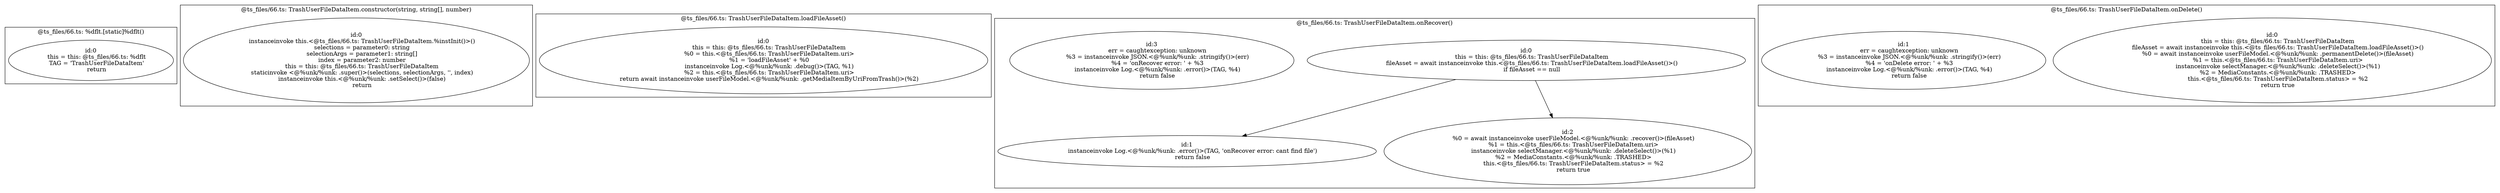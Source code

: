 digraph "66.ts" {
subgraph "cluster_@ts_files/66.ts: %dflt.[static]%dflt()" {
  label="@ts_files/66.ts: %dflt.[static]%dflt()";
  Node33280 [label="id:0
      this = this: @ts_files/66.ts: %dflt
      TAG = 'TrashUserFileDataItem'
      return"];
}
subgraph "cluster_@ts_files/66.ts: TrashUserFileDataItem.constructor(string, string[], number)" {
  label="@ts_files/66.ts: TrashUserFileDataItem.constructor(string, string[], number)";
  Node71930 [label="id:0
      instanceinvoke this.<@ts_files/66.ts: TrashUserFileDataItem.%instInit()>()
      selections = parameter0: string
      selectionArgs = parameter1: string[]
      index = parameter2: number
      this = this: @ts_files/66.ts: TrashUserFileDataItem
      staticinvoke <@%unk/%unk: .super()>(selections, selectionArgs, '', index)
      instanceinvoke this.<@%unk/%unk: .setSelect()>(false)
      return"];
}
subgraph "cluster_@ts_files/66.ts: TrashUserFileDataItem.loadFileAsset()" {
  label="@ts_files/66.ts: TrashUserFileDataItem.loadFileAsset()";
  Node49720 [label="id:0
      this = this: @ts_files/66.ts: TrashUserFileDataItem
      %0 = this.<@ts_files/66.ts: TrashUserFileDataItem.uri>
      %1 = 'loadFileAsset' + %0
      instanceinvoke Log.<@%unk/%unk: .debug()>(TAG, %1)
      %2 = this.<@ts_files/66.ts: TrashUserFileDataItem.uri>
      return await instanceinvoke userFileModel.<@%unk/%unk: .getMediaItemByUriFromTrash()>(%2)"];
}
subgraph "cluster_@ts_files/66.ts: TrashUserFileDataItem.onRecover()" {
  label="@ts_files/66.ts: TrashUserFileDataItem.onRecover()";
  Node46070 [label="id:0
      this = this: @ts_files/66.ts: TrashUserFileDataItem
      fileAsset = await instanceinvoke this.<@ts_files/66.ts: TrashUserFileDataItem.loadFileAsset()>()
      if fileAsset == null"];
  Node46071 [label="id:1
      instanceinvoke Log.<@%unk/%unk: .error()>(TAG, 'onRecover error: cant find file')
      return false"];
  Node46072 [label="id:2
      %0 = await instanceinvoke userFileModel.<@%unk/%unk: .recover()>(fileAsset)
      %1 = this.<@ts_files/66.ts: TrashUserFileDataItem.uri>
      instanceinvoke selectManager.<@%unk/%unk: .deleteSelect()>(%1)
      %2 = MediaConstants.<@%unk/%unk: .TRASHED>
      this.<@ts_files/66.ts: TrashUserFileDataItem.status> = %2
      return true"];
  Node46073 [label="id:3
      err = caughtexception: unknown
      %3 = instanceinvoke JSON.<@%unk/%unk: .stringify()>(err)
      %4 = 'onRecover error: ' + %3
      instanceinvoke Log.<@%unk/%unk: .error()>(TAG, %4)
      return false"];
  Node46070 -> Node46071;
  Node46070 -> Node46072;
}
subgraph "cluster_@ts_files/66.ts: TrashUserFileDataItem.onDelete()" {
  label="@ts_files/66.ts: TrashUserFileDataItem.onDelete()";
  Node44760 [label="id:0
      this = this: @ts_files/66.ts: TrashUserFileDataItem
      fileAsset = await instanceinvoke this.<@ts_files/66.ts: TrashUserFileDataItem.loadFileAsset()>()
      %0 = await instanceinvoke userFileModel.<@%unk/%unk: .permanentDelete()>(fileAsset)
      %1 = this.<@ts_files/66.ts: TrashUserFileDataItem.uri>
      instanceinvoke selectManager.<@%unk/%unk: .deleteSelect()>(%1)
      %2 = MediaConstants.<@%unk/%unk: .TRASHED>
      this.<@ts_files/66.ts: TrashUserFileDataItem.status> = %2
      return true"];
  Node44761 [label="id:1
      err = caughtexception: unknown
      %3 = instanceinvoke JSON.<@%unk/%unk: .stringify()>(err)
      %4 = 'onDelete error: ' + %3
      instanceinvoke Log.<@%unk/%unk: .error()>(TAG, %4)
      return false"];
}
}
